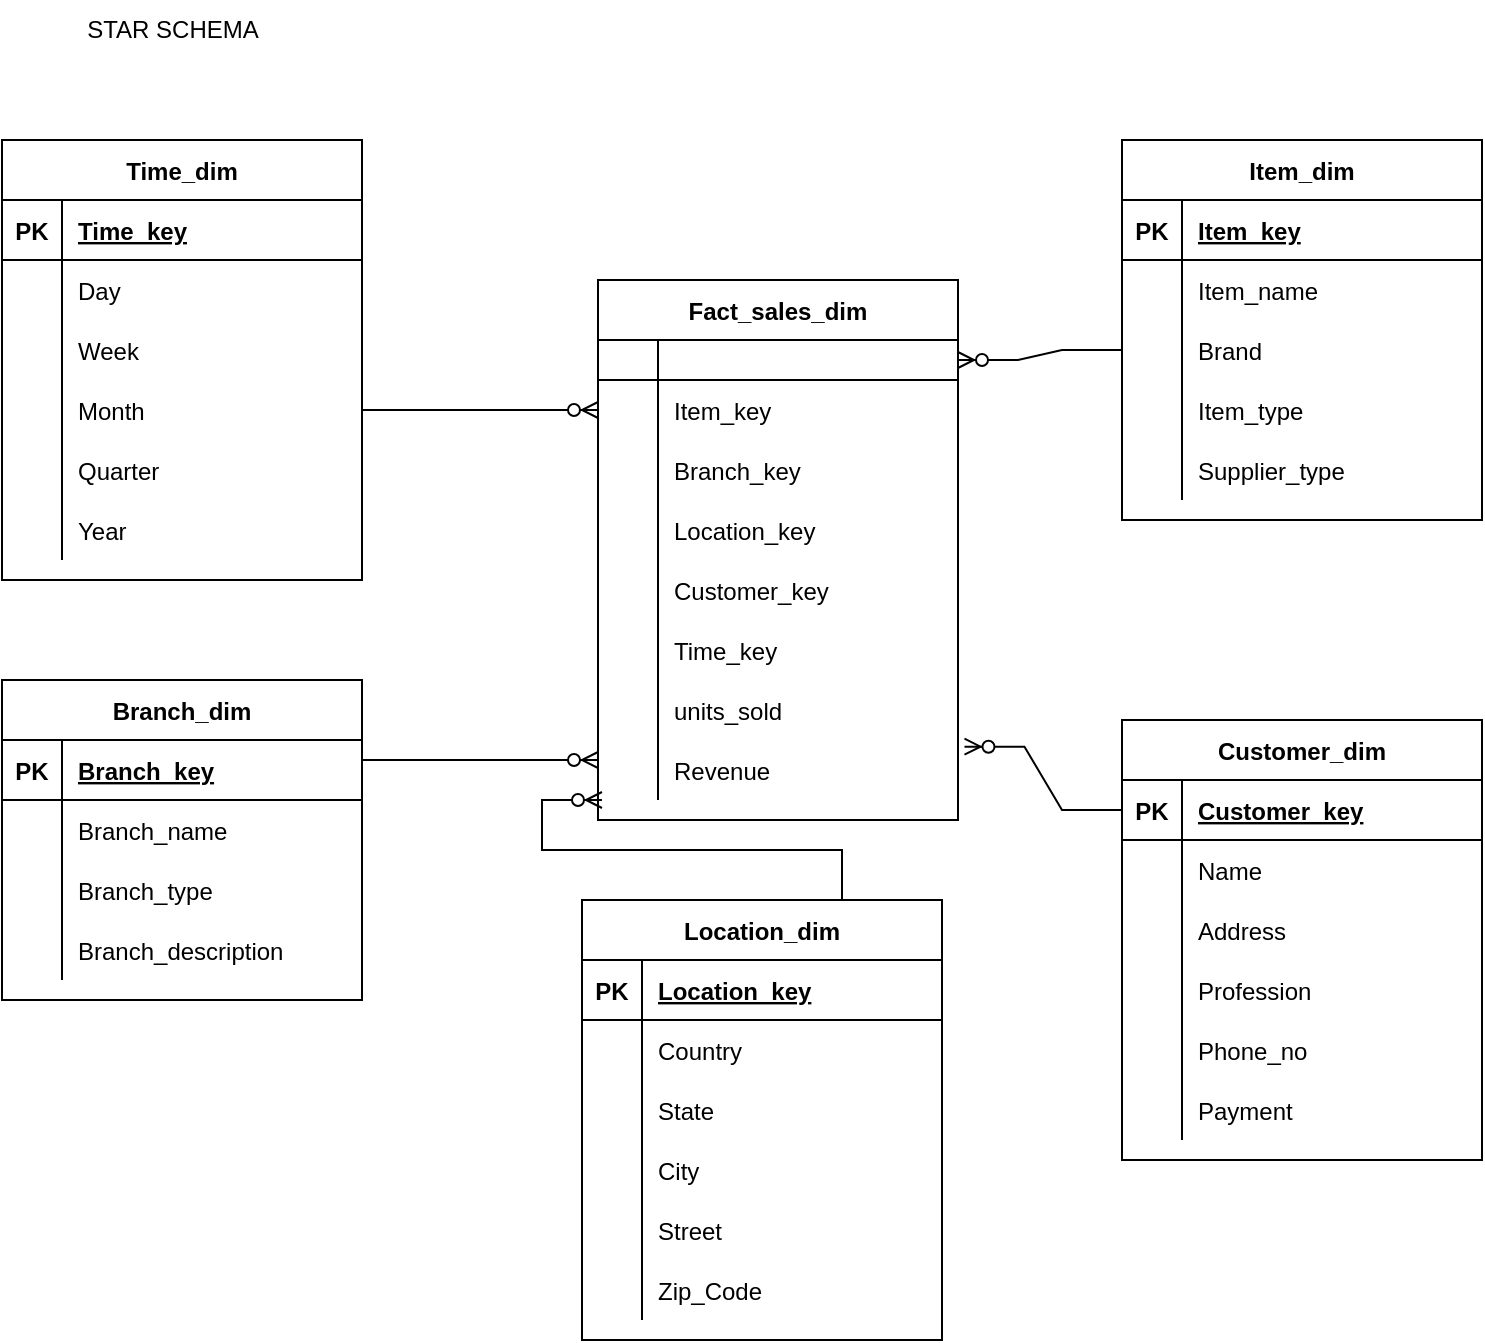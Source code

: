 <mxfile version="20.2.1" type="device"><diagram id="R2lEEEUBdFMjLlhIrx00" name="Page-1"><mxGraphModel dx="1335" dy="692" grid="1" gridSize="10" guides="1" tooltips="1" connect="1" arrows="1" fold="1" page="1" pageScale="1" pageWidth="850" pageHeight="1100" math="0" shadow="0" extFonts="Permanent Marker^https://fonts.googleapis.com/css?family=Permanent+Marker"><root><object label="" id="0"><mxCell/></object><mxCell id="1" parent="0"/><mxCell id="JOgho17qxsmPxoRdmn1X-31" value="Time_dim" style="shape=table;startSize=30;container=1;collapsible=1;childLayout=tableLayout;fixedRows=1;rowLines=0;fontStyle=1;align=center;resizeLast=1;" vertex="1" parent="1"><mxGeometry x="90" y="170" width="180" height="220" as="geometry"/></mxCell><mxCell id="JOgho17qxsmPxoRdmn1X-32" value="" style="shape=tableRow;horizontal=0;startSize=0;swimlaneHead=0;swimlaneBody=0;fillColor=none;collapsible=0;dropTarget=0;points=[[0,0.5],[1,0.5]];portConstraint=eastwest;top=0;left=0;right=0;bottom=1;" vertex="1" parent="JOgho17qxsmPxoRdmn1X-31"><mxGeometry y="30" width="180" height="30" as="geometry"/></mxCell><mxCell id="JOgho17qxsmPxoRdmn1X-33" value="PK" style="shape=partialRectangle;connectable=0;fillColor=none;top=0;left=0;bottom=0;right=0;fontStyle=1;overflow=hidden;" vertex="1" parent="JOgho17qxsmPxoRdmn1X-32"><mxGeometry width="30" height="30" as="geometry"><mxRectangle width="30" height="30" as="alternateBounds"/></mxGeometry></mxCell><mxCell id="JOgho17qxsmPxoRdmn1X-34" value="Time_key" style="shape=partialRectangle;connectable=0;fillColor=none;top=0;left=0;bottom=0;right=0;align=left;spacingLeft=6;fontStyle=5;overflow=hidden;" vertex="1" parent="JOgho17qxsmPxoRdmn1X-32"><mxGeometry x="30" width="150" height="30" as="geometry"><mxRectangle width="150" height="30" as="alternateBounds"/></mxGeometry></mxCell><mxCell id="JOgho17qxsmPxoRdmn1X-35" value="" style="shape=tableRow;horizontal=0;startSize=0;swimlaneHead=0;swimlaneBody=0;fillColor=none;collapsible=0;dropTarget=0;points=[[0,0.5],[1,0.5]];portConstraint=eastwest;top=0;left=0;right=0;bottom=0;" vertex="1" parent="JOgho17qxsmPxoRdmn1X-31"><mxGeometry y="60" width="180" height="30" as="geometry"/></mxCell><mxCell id="JOgho17qxsmPxoRdmn1X-36" value="" style="shape=partialRectangle;connectable=0;fillColor=none;top=0;left=0;bottom=0;right=0;editable=1;overflow=hidden;" vertex="1" parent="JOgho17qxsmPxoRdmn1X-35"><mxGeometry width="30" height="30" as="geometry"><mxRectangle width="30" height="30" as="alternateBounds"/></mxGeometry></mxCell><mxCell id="JOgho17qxsmPxoRdmn1X-37" value="Day" style="shape=partialRectangle;connectable=0;fillColor=none;top=0;left=0;bottom=0;right=0;align=left;spacingLeft=6;overflow=hidden;" vertex="1" parent="JOgho17qxsmPxoRdmn1X-35"><mxGeometry x="30" width="150" height="30" as="geometry"><mxRectangle width="150" height="30" as="alternateBounds"/></mxGeometry></mxCell><mxCell id="JOgho17qxsmPxoRdmn1X-38" value="" style="shape=tableRow;horizontal=0;startSize=0;swimlaneHead=0;swimlaneBody=0;fillColor=none;collapsible=0;dropTarget=0;points=[[0,0.5],[1,0.5]];portConstraint=eastwest;top=0;left=0;right=0;bottom=0;" vertex="1" parent="JOgho17qxsmPxoRdmn1X-31"><mxGeometry y="90" width="180" height="30" as="geometry"/></mxCell><mxCell id="JOgho17qxsmPxoRdmn1X-39" value="" style="shape=partialRectangle;connectable=0;fillColor=none;top=0;left=0;bottom=0;right=0;editable=1;overflow=hidden;" vertex="1" parent="JOgho17qxsmPxoRdmn1X-38"><mxGeometry width="30" height="30" as="geometry"><mxRectangle width="30" height="30" as="alternateBounds"/></mxGeometry></mxCell><mxCell id="JOgho17qxsmPxoRdmn1X-40" value="Week" style="shape=partialRectangle;connectable=0;fillColor=none;top=0;left=0;bottom=0;right=0;align=left;spacingLeft=6;overflow=hidden;" vertex="1" parent="JOgho17qxsmPxoRdmn1X-38"><mxGeometry x="30" width="150" height="30" as="geometry"><mxRectangle width="150" height="30" as="alternateBounds"/></mxGeometry></mxCell><mxCell id="JOgho17qxsmPxoRdmn1X-41" value="" style="shape=tableRow;horizontal=0;startSize=0;swimlaneHead=0;swimlaneBody=0;fillColor=none;collapsible=0;dropTarget=0;points=[[0,0.5],[1,0.5]];portConstraint=eastwest;top=0;left=0;right=0;bottom=0;" vertex="1" parent="JOgho17qxsmPxoRdmn1X-31"><mxGeometry y="120" width="180" height="30" as="geometry"/></mxCell><mxCell id="JOgho17qxsmPxoRdmn1X-42" value="" style="shape=partialRectangle;connectable=0;fillColor=none;top=0;left=0;bottom=0;right=0;editable=1;overflow=hidden;" vertex="1" parent="JOgho17qxsmPxoRdmn1X-41"><mxGeometry width="30" height="30" as="geometry"><mxRectangle width="30" height="30" as="alternateBounds"/></mxGeometry></mxCell><mxCell id="JOgho17qxsmPxoRdmn1X-43" value="Month" style="shape=partialRectangle;connectable=0;fillColor=none;top=0;left=0;bottom=0;right=0;align=left;spacingLeft=6;overflow=hidden;" vertex="1" parent="JOgho17qxsmPxoRdmn1X-41"><mxGeometry x="30" width="150" height="30" as="geometry"><mxRectangle width="150" height="30" as="alternateBounds"/></mxGeometry></mxCell><mxCell id="JOgho17qxsmPxoRdmn1X-109" value="" style="shape=tableRow;horizontal=0;startSize=0;swimlaneHead=0;swimlaneBody=0;fillColor=none;collapsible=0;dropTarget=0;points=[[0,0.5],[1,0.5]];portConstraint=eastwest;top=0;left=0;right=0;bottom=0;" vertex="1" parent="JOgho17qxsmPxoRdmn1X-31"><mxGeometry y="150" width="180" height="30" as="geometry"/></mxCell><mxCell id="JOgho17qxsmPxoRdmn1X-110" value="" style="shape=partialRectangle;connectable=0;fillColor=none;top=0;left=0;bottom=0;right=0;editable=1;overflow=hidden;" vertex="1" parent="JOgho17qxsmPxoRdmn1X-109"><mxGeometry width="30" height="30" as="geometry"><mxRectangle width="30" height="30" as="alternateBounds"/></mxGeometry></mxCell><mxCell id="JOgho17qxsmPxoRdmn1X-111" value="Quarter" style="shape=partialRectangle;connectable=0;fillColor=none;top=0;left=0;bottom=0;right=0;align=left;spacingLeft=6;overflow=hidden;" vertex="1" parent="JOgho17qxsmPxoRdmn1X-109"><mxGeometry x="30" width="150" height="30" as="geometry"><mxRectangle width="150" height="30" as="alternateBounds"/></mxGeometry></mxCell><mxCell id="JOgho17qxsmPxoRdmn1X-128" value="" style="shape=tableRow;horizontal=0;startSize=0;swimlaneHead=0;swimlaneBody=0;fillColor=none;collapsible=0;dropTarget=0;points=[[0,0.5],[1,0.5]];portConstraint=eastwest;top=0;left=0;right=0;bottom=0;" vertex="1" parent="JOgho17qxsmPxoRdmn1X-31"><mxGeometry y="180" width="180" height="30" as="geometry"/></mxCell><mxCell id="JOgho17qxsmPxoRdmn1X-129" value="" style="shape=partialRectangle;connectable=0;fillColor=none;top=0;left=0;bottom=0;right=0;editable=1;overflow=hidden;" vertex="1" parent="JOgho17qxsmPxoRdmn1X-128"><mxGeometry width="30" height="30" as="geometry"><mxRectangle width="30" height="30" as="alternateBounds"/></mxGeometry></mxCell><mxCell id="JOgho17qxsmPxoRdmn1X-130" value="Year" style="shape=partialRectangle;connectable=0;fillColor=none;top=0;left=0;bottom=0;right=0;align=left;spacingLeft=6;overflow=hidden;" vertex="1" parent="JOgho17qxsmPxoRdmn1X-128"><mxGeometry x="30" width="150" height="30" as="geometry"><mxRectangle width="150" height="30" as="alternateBounds"/></mxGeometry></mxCell><mxCell id="JOgho17qxsmPxoRdmn1X-44" value="Branch_dim" style="shape=table;startSize=30;container=1;collapsible=1;childLayout=tableLayout;fixedRows=1;rowLines=0;fontStyle=1;align=center;resizeLast=1;" vertex="1" parent="1"><mxGeometry x="90" y="440" width="180" height="160" as="geometry"/></mxCell><mxCell id="JOgho17qxsmPxoRdmn1X-45" value="" style="shape=tableRow;horizontal=0;startSize=0;swimlaneHead=0;swimlaneBody=0;fillColor=none;collapsible=0;dropTarget=0;points=[[0,0.5],[1,0.5]];portConstraint=eastwest;top=0;left=0;right=0;bottom=1;" vertex="1" parent="JOgho17qxsmPxoRdmn1X-44"><mxGeometry y="30" width="180" height="30" as="geometry"/></mxCell><mxCell id="JOgho17qxsmPxoRdmn1X-46" value="PK" style="shape=partialRectangle;connectable=0;fillColor=none;top=0;left=0;bottom=0;right=0;fontStyle=1;overflow=hidden;" vertex="1" parent="JOgho17qxsmPxoRdmn1X-45"><mxGeometry width="30" height="30" as="geometry"><mxRectangle width="30" height="30" as="alternateBounds"/></mxGeometry></mxCell><mxCell id="JOgho17qxsmPxoRdmn1X-47" value="Branch_key" style="shape=partialRectangle;connectable=0;fillColor=none;top=0;left=0;bottom=0;right=0;align=left;spacingLeft=6;fontStyle=5;overflow=hidden;" vertex="1" parent="JOgho17qxsmPxoRdmn1X-45"><mxGeometry x="30" width="150" height="30" as="geometry"><mxRectangle width="150" height="30" as="alternateBounds"/></mxGeometry></mxCell><mxCell id="JOgho17qxsmPxoRdmn1X-48" value="" style="shape=tableRow;horizontal=0;startSize=0;swimlaneHead=0;swimlaneBody=0;fillColor=none;collapsible=0;dropTarget=0;points=[[0,0.5],[1,0.5]];portConstraint=eastwest;top=0;left=0;right=0;bottom=0;" vertex="1" parent="JOgho17qxsmPxoRdmn1X-44"><mxGeometry y="60" width="180" height="30" as="geometry"/></mxCell><mxCell id="JOgho17qxsmPxoRdmn1X-49" value="" style="shape=partialRectangle;connectable=0;fillColor=none;top=0;left=0;bottom=0;right=0;editable=1;overflow=hidden;" vertex="1" parent="JOgho17qxsmPxoRdmn1X-48"><mxGeometry width="30" height="30" as="geometry"><mxRectangle width="30" height="30" as="alternateBounds"/></mxGeometry></mxCell><mxCell id="JOgho17qxsmPxoRdmn1X-50" value="Branch_name" style="shape=partialRectangle;connectable=0;fillColor=none;top=0;left=0;bottom=0;right=0;align=left;spacingLeft=6;overflow=hidden;" vertex="1" parent="JOgho17qxsmPxoRdmn1X-48"><mxGeometry x="30" width="150" height="30" as="geometry"><mxRectangle width="150" height="30" as="alternateBounds"/></mxGeometry></mxCell><mxCell id="JOgho17qxsmPxoRdmn1X-51" value="" style="shape=tableRow;horizontal=0;startSize=0;swimlaneHead=0;swimlaneBody=0;fillColor=none;collapsible=0;dropTarget=0;points=[[0,0.5],[1,0.5]];portConstraint=eastwest;top=0;left=0;right=0;bottom=0;" vertex="1" parent="JOgho17qxsmPxoRdmn1X-44"><mxGeometry y="90" width="180" height="30" as="geometry"/></mxCell><mxCell id="JOgho17qxsmPxoRdmn1X-52" value="" style="shape=partialRectangle;connectable=0;fillColor=none;top=0;left=0;bottom=0;right=0;editable=1;overflow=hidden;" vertex="1" parent="JOgho17qxsmPxoRdmn1X-51"><mxGeometry width="30" height="30" as="geometry"><mxRectangle width="30" height="30" as="alternateBounds"/></mxGeometry></mxCell><mxCell id="JOgho17qxsmPxoRdmn1X-53" value="Branch_type" style="shape=partialRectangle;connectable=0;fillColor=none;top=0;left=0;bottom=0;right=0;align=left;spacingLeft=6;overflow=hidden;" vertex="1" parent="JOgho17qxsmPxoRdmn1X-51"><mxGeometry x="30" width="150" height="30" as="geometry"><mxRectangle width="150" height="30" as="alternateBounds"/></mxGeometry></mxCell><mxCell id="JOgho17qxsmPxoRdmn1X-54" value="" style="shape=tableRow;horizontal=0;startSize=0;swimlaneHead=0;swimlaneBody=0;fillColor=none;collapsible=0;dropTarget=0;points=[[0,0.5],[1,0.5]];portConstraint=eastwest;top=0;left=0;right=0;bottom=0;" vertex="1" parent="JOgho17qxsmPxoRdmn1X-44"><mxGeometry y="120" width="180" height="30" as="geometry"/></mxCell><mxCell id="JOgho17qxsmPxoRdmn1X-55" value="" style="shape=partialRectangle;connectable=0;fillColor=none;top=0;left=0;bottom=0;right=0;editable=1;overflow=hidden;" vertex="1" parent="JOgho17qxsmPxoRdmn1X-54"><mxGeometry width="30" height="30" as="geometry"><mxRectangle width="30" height="30" as="alternateBounds"/></mxGeometry></mxCell><mxCell id="JOgho17qxsmPxoRdmn1X-56" value="Branch_description" style="shape=partialRectangle;connectable=0;fillColor=none;top=0;left=0;bottom=0;right=0;align=left;spacingLeft=6;overflow=hidden;" vertex="1" parent="JOgho17qxsmPxoRdmn1X-54"><mxGeometry x="30" width="150" height="30" as="geometry"><mxRectangle width="150" height="30" as="alternateBounds"/></mxGeometry></mxCell><mxCell id="JOgho17qxsmPxoRdmn1X-57" value="Fact_sales_dim" style="shape=table;startSize=30;container=1;collapsible=1;childLayout=tableLayout;fixedRows=1;rowLines=0;fontStyle=1;align=center;resizeLast=1;" vertex="1" parent="1"><mxGeometry x="388" y="240" width="180" height="270" as="geometry"/></mxCell><mxCell id="JOgho17qxsmPxoRdmn1X-58" value="" style="shape=tableRow;horizontal=0;startSize=0;swimlaneHead=0;swimlaneBody=0;fillColor=none;collapsible=0;dropTarget=0;points=[[0,0.5],[1,0.5]];portConstraint=eastwest;top=0;left=0;right=0;bottom=1;" vertex="1" parent="JOgho17qxsmPxoRdmn1X-57"><mxGeometry y="30" width="180" height="20" as="geometry"/></mxCell><mxCell id="JOgho17qxsmPxoRdmn1X-59" value="" style="shape=partialRectangle;connectable=0;fillColor=none;top=0;left=0;bottom=0;right=0;fontStyle=1;overflow=hidden;" vertex="1" parent="JOgho17qxsmPxoRdmn1X-58"><mxGeometry width="30" height="20" as="geometry"><mxRectangle width="30" height="20" as="alternateBounds"/></mxGeometry></mxCell><mxCell id="JOgho17qxsmPxoRdmn1X-60" value="" style="shape=partialRectangle;connectable=0;fillColor=none;top=0;left=0;bottom=0;right=0;align=left;spacingLeft=6;fontStyle=5;overflow=hidden;" vertex="1" parent="JOgho17qxsmPxoRdmn1X-58"><mxGeometry x="30" width="150" height="20" as="geometry"><mxRectangle width="150" height="20" as="alternateBounds"/></mxGeometry></mxCell><mxCell id="JOgho17qxsmPxoRdmn1X-61" value="" style="shape=tableRow;horizontal=0;startSize=0;swimlaneHead=0;swimlaneBody=0;fillColor=none;collapsible=0;dropTarget=0;points=[[0,0.5],[1,0.5]];portConstraint=eastwest;top=0;left=0;right=0;bottom=0;" vertex="1" parent="JOgho17qxsmPxoRdmn1X-57"><mxGeometry y="50" width="180" height="30" as="geometry"/></mxCell><mxCell id="JOgho17qxsmPxoRdmn1X-62" value="" style="shape=partialRectangle;connectable=0;fillColor=none;top=0;left=0;bottom=0;right=0;editable=1;overflow=hidden;" vertex="1" parent="JOgho17qxsmPxoRdmn1X-61"><mxGeometry width="30" height="30" as="geometry"><mxRectangle width="30" height="30" as="alternateBounds"/></mxGeometry></mxCell><mxCell id="JOgho17qxsmPxoRdmn1X-63" value="Item_key" style="shape=partialRectangle;connectable=0;fillColor=none;top=0;left=0;bottom=0;right=0;align=left;spacingLeft=6;overflow=hidden;" vertex="1" parent="JOgho17qxsmPxoRdmn1X-61"><mxGeometry x="30" width="150" height="30" as="geometry"><mxRectangle width="150" height="30" as="alternateBounds"/></mxGeometry></mxCell><mxCell id="JOgho17qxsmPxoRdmn1X-64" value="" style="shape=tableRow;horizontal=0;startSize=0;swimlaneHead=0;swimlaneBody=0;fillColor=none;collapsible=0;dropTarget=0;points=[[0,0.5],[1,0.5]];portConstraint=eastwest;top=0;left=0;right=0;bottom=0;" vertex="1" parent="JOgho17qxsmPxoRdmn1X-57"><mxGeometry y="80" width="180" height="30" as="geometry"/></mxCell><mxCell id="JOgho17qxsmPxoRdmn1X-65" value="" style="shape=partialRectangle;connectable=0;fillColor=none;top=0;left=0;bottom=0;right=0;editable=1;overflow=hidden;" vertex="1" parent="JOgho17qxsmPxoRdmn1X-64"><mxGeometry width="30" height="30" as="geometry"><mxRectangle width="30" height="30" as="alternateBounds"/></mxGeometry></mxCell><mxCell id="JOgho17qxsmPxoRdmn1X-66" value="Branch_key" style="shape=partialRectangle;connectable=0;fillColor=none;top=0;left=0;bottom=0;right=0;align=left;spacingLeft=6;overflow=hidden;" vertex="1" parent="JOgho17qxsmPxoRdmn1X-64"><mxGeometry x="30" width="150" height="30" as="geometry"><mxRectangle width="150" height="30" as="alternateBounds"/></mxGeometry></mxCell><mxCell id="JOgho17qxsmPxoRdmn1X-67" value="" style="shape=tableRow;horizontal=0;startSize=0;swimlaneHead=0;swimlaneBody=0;fillColor=none;collapsible=0;dropTarget=0;points=[[0,0.5],[1,0.5]];portConstraint=eastwest;top=0;left=0;right=0;bottom=0;" vertex="1" parent="JOgho17qxsmPxoRdmn1X-57"><mxGeometry y="110" width="180" height="30" as="geometry"/></mxCell><mxCell id="JOgho17qxsmPxoRdmn1X-68" value="" style="shape=partialRectangle;connectable=0;fillColor=none;top=0;left=0;bottom=0;right=0;editable=1;overflow=hidden;" vertex="1" parent="JOgho17qxsmPxoRdmn1X-67"><mxGeometry width="30" height="30" as="geometry"><mxRectangle width="30" height="30" as="alternateBounds"/></mxGeometry></mxCell><mxCell id="JOgho17qxsmPxoRdmn1X-69" value="Location_key" style="shape=partialRectangle;connectable=0;fillColor=none;top=0;left=0;bottom=0;right=0;align=left;spacingLeft=6;overflow=hidden;" vertex="1" parent="JOgho17qxsmPxoRdmn1X-67"><mxGeometry x="30" width="150" height="30" as="geometry"><mxRectangle width="150" height="30" as="alternateBounds"/></mxGeometry></mxCell><mxCell id="JOgho17qxsmPxoRdmn1X-131" value="" style="shape=tableRow;horizontal=0;startSize=0;swimlaneHead=0;swimlaneBody=0;fillColor=none;collapsible=0;dropTarget=0;points=[[0,0.5],[1,0.5]];portConstraint=eastwest;top=0;left=0;right=0;bottom=0;" vertex="1" parent="JOgho17qxsmPxoRdmn1X-57"><mxGeometry y="140" width="180" height="30" as="geometry"/></mxCell><mxCell id="JOgho17qxsmPxoRdmn1X-132" value="" style="shape=partialRectangle;connectable=0;fillColor=none;top=0;left=0;bottom=0;right=0;editable=1;overflow=hidden;" vertex="1" parent="JOgho17qxsmPxoRdmn1X-131"><mxGeometry width="30" height="30" as="geometry"><mxRectangle width="30" height="30" as="alternateBounds"/></mxGeometry></mxCell><mxCell id="JOgho17qxsmPxoRdmn1X-133" value="Customer_key" style="shape=partialRectangle;connectable=0;fillColor=none;top=0;left=0;bottom=0;right=0;align=left;spacingLeft=6;overflow=hidden;" vertex="1" parent="JOgho17qxsmPxoRdmn1X-131"><mxGeometry x="30" width="150" height="30" as="geometry"><mxRectangle width="150" height="30" as="alternateBounds"/></mxGeometry></mxCell><mxCell id="JOgho17qxsmPxoRdmn1X-140" value="" style="shape=tableRow;horizontal=0;startSize=0;swimlaneHead=0;swimlaneBody=0;fillColor=none;collapsible=0;dropTarget=0;points=[[0,0.5],[1,0.5]];portConstraint=eastwest;top=0;left=0;right=0;bottom=0;" vertex="1" parent="JOgho17qxsmPxoRdmn1X-57"><mxGeometry y="170" width="180" height="30" as="geometry"/></mxCell><mxCell id="JOgho17qxsmPxoRdmn1X-141" value="" style="shape=partialRectangle;connectable=0;fillColor=none;top=0;left=0;bottom=0;right=0;editable=1;overflow=hidden;" vertex="1" parent="JOgho17qxsmPxoRdmn1X-140"><mxGeometry width="30" height="30" as="geometry"><mxRectangle width="30" height="30" as="alternateBounds"/></mxGeometry></mxCell><mxCell id="JOgho17qxsmPxoRdmn1X-142" value="Time_key" style="shape=partialRectangle;connectable=0;fillColor=none;top=0;left=0;bottom=0;right=0;align=left;spacingLeft=6;overflow=hidden;" vertex="1" parent="JOgho17qxsmPxoRdmn1X-140"><mxGeometry x="30" width="150" height="30" as="geometry"><mxRectangle width="150" height="30" as="alternateBounds"/></mxGeometry></mxCell><mxCell id="JOgho17qxsmPxoRdmn1X-134" value="" style="shape=tableRow;horizontal=0;startSize=0;swimlaneHead=0;swimlaneBody=0;fillColor=none;collapsible=0;dropTarget=0;points=[[0,0.5],[1,0.5]];portConstraint=eastwest;top=0;left=0;right=0;bottom=0;" vertex="1" parent="JOgho17qxsmPxoRdmn1X-57"><mxGeometry y="200" width="180" height="30" as="geometry"/></mxCell><mxCell id="JOgho17qxsmPxoRdmn1X-135" value="" style="shape=partialRectangle;connectable=0;fillColor=none;top=0;left=0;bottom=0;right=0;editable=1;overflow=hidden;" vertex="1" parent="JOgho17qxsmPxoRdmn1X-134"><mxGeometry width="30" height="30" as="geometry"><mxRectangle width="30" height="30" as="alternateBounds"/></mxGeometry></mxCell><mxCell id="JOgho17qxsmPxoRdmn1X-136" value="units_sold" style="shape=partialRectangle;connectable=0;fillColor=none;top=0;left=0;bottom=0;right=0;align=left;spacingLeft=6;overflow=hidden;" vertex="1" parent="JOgho17qxsmPxoRdmn1X-134"><mxGeometry x="30" width="150" height="30" as="geometry"><mxRectangle width="150" height="30" as="alternateBounds"/></mxGeometry></mxCell><mxCell id="JOgho17qxsmPxoRdmn1X-137" value="" style="shape=tableRow;horizontal=0;startSize=0;swimlaneHead=0;swimlaneBody=0;fillColor=none;collapsible=0;dropTarget=0;points=[[0,0.5],[1,0.5]];portConstraint=eastwest;top=0;left=0;right=0;bottom=0;" vertex="1" parent="JOgho17qxsmPxoRdmn1X-57"><mxGeometry y="230" width="180" height="30" as="geometry"/></mxCell><mxCell id="JOgho17qxsmPxoRdmn1X-138" value="" style="shape=partialRectangle;connectable=0;fillColor=none;top=0;left=0;bottom=0;right=0;editable=1;overflow=hidden;" vertex="1" parent="JOgho17qxsmPxoRdmn1X-137"><mxGeometry width="30" height="30" as="geometry"><mxRectangle width="30" height="30" as="alternateBounds"/></mxGeometry></mxCell><mxCell id="JOgho17qxsmPxoRdmn1X-139" value="Revenue" style="shape=partialRectangle;connectable=0;fillColor=none;top=0;left=0;bottom=0;right=0;align=left;spacingLeft=6;overflow=hidden;" vertex="1" parent="JOgho17qxsmPxoRdmn1X-137"><mxGeometry x="30" width="150" height="30" as="geometry"><mxRectangle width="150" height="30" as="alternateBounds"/></mxGeometry></mxCell><mxCell id="JOgho17qxsmPxoRdmn1X-70" value="Item_dim" style="shape=table;startSize=30;container=1;collapsible=1;childLayout=tableLayout;fixedRows=1;rowLines=0;fontStyle=1;align=center;resizeLast=1;" vertex="1" parent="1"><mxGeometry x="650" y="170" width="180" height="190" as="geometry"/></mxCell><mxCell id="JOgho17qxsmPxoRdmn1X-71" value="" style="shape=tableRow;horizontal=0;startSize=0;swimlaneHead=0;swimlaneBody=0;fillColor=none;collapsible=0;dropTarget=0;points=[[0,0.5],[1,0.5]];portConstraint=eastwest;top=0;left=0;right=0;bottom=1;" vertex="1" parent="JOgho17qxsmPxoRdmn1X-70"><mxGeometry y="30" width="180" height="30" as="geometry"/></mxCell><mxCell id="JOgho17qxsmPxoRdmn1X-72" value="PK" style="shape=partialRectangle;connectable=0;fillColor=none;top=0;left=0;bottom=0;right=0;fontStyle=1;overflow=hidden;" vertex="1" parent="JOgho17qxsmPxoRdmn1X-71"><mxGeometry width="30" height="30" as="geometry"><mxRectangle width="30" height="30" as="alternateBounds"/></mxGeometry></mxCell><mxCell id="JOgho17qxsmPxoRdmn1X-73" value="Item_key" style="shape=partialRectangle;connectable=0;fillColor=none;top=0;left=0;bottom=0;right=0;align=left;spacingLeft=6;fontStyle=5;overflow=hidden;" vertex="1" parent="JOgho17qxsmPxoRdmn1X-71"><mxGeometry x="30" width="150" height="30" as="geometry"><mxRectangle width="150" height="30" as="alternateBounds"/></mxGeometry></mxCell><mxCell id="JOgho17qxsmPxoRdmn1X-74" value="" style="shape=tableRow;horizontal=0;startSize=0;swimlaneHead=0;swimlaneBody=0;fillColor=none;collapsible=0;dropTarget=0;points=[[0,0.5],[1,0.5]];portConstraint=eastwest;top=0;left=0;right=0;bottom=0;" vertex="1" parent="JOgho17qxsmPxoRdmn1X-70"><mxGeometry y="60" width="180" height="30" as="geometry"/></mxCell><mxCell id="JOgho17qxsmPxoRdmn1X-75" value="" style="shape=partialRectangle;connectable=0;fillColor=none;top=0;left=0;bottom=0;right=0;editable=1;overflow=hidden;" vertex="1" parent="JOgho17qxsmPxoRdmn1X-74"><mxGeometry width="30" height="30" as="geometry"><mxRectangle width="30" height="30" as="alternateBounds"/></mxGeometry></mxCell><mxCell id="JOgho17qxsmPxoRdmn1X-76" value="Item_name" style="shape=partialRectangle;connectable=0;fillColor=none;top=0;left=0;bottom=0;right=0;align=left;spacingLeft=6;overflow=hidden;" vertex="1" parent="JOgho17qxsmPxoRdmn1X-74"><mxGeometry x="30" width="150" height="30" as="geometry"><mxRectangle width="150" height="30" as="alternateBounds"/></mxGeometry></mxCell><mxCell id="JOgho17qxsmPxoRdmn1X-77" value="" style="shape=tableRow;horizontal=0;startSize=0;swimlaneHead=0;swimlaneBody=0;fillColor=none;collapsible=0;dropTarget=0;points=[[0,0.5],[1,0.5]];portConstraint=eastwest;top=0;left=0;right=0;bottom=0;" vertex="1" parent="JOgho17qxsmPxoRdmn1X-70"><mxGeometry y="90" width="180" height="30" as="geometry"/></mxCell><mxCell id="JOgho17qxsmPxoRdmn1X-78" value="" style="shape=partialRectangle;connectable=0;fillColor=none;top=0;left=0;bottom=0;right=0;editable=1;overflow=hidden;" vertex="1" parent="JOgho17qxsmPxoRdmn1X-77"><mxGeometry width="30" height="30" as="geometry"><mxRectangle width="30" height="30" as="alternateBounds"/></mxGeometry></mxCell><mxCell id="JOgho17qxsmPxoRdmn1X-79" value="Brand" style="shape=partialRectangle;connectable=0;fillColor=none;top=0;left=0;bottom=0;right=0;align=left;spacingLeft=6;overflow=hidden;" vertex="1" parent="JOgho17qxsmPxoRdmn1X-77"><mxGeometry x="30" width="150" height="30" as="geometry"><mxRectangle width="150" height="30" as="alternateBounds"/></mxGeometry></mxCell><mxCell id="JOgho17qxsmPxoRdmn1X-80" value="" style="shape=tableRow;horizontal=0;startSize=0;swimlaneHead=0;swimlaneBody=0;fillColor=none;collapsible=0;dropTarget=0;points=[[0,0.5],[1,0.5]];portConstraint=eastwest;top=0;left=0;right=0;bottom=0;" vertex="1" parent="JOgho17qxsmPxoRdmn1X-70"><mxGeometry y="120" width="180" height="30" as="geometry"/></mxCell><mxCell id="JOgho17qxsmPxoRdmn1X-81" value="" style="shape=partialRectangle;connectable=0;fillColor=none;top=0;left=0;bottom=0;right=0;editable=1;overflow=hidden;" vertex="1" parent="JOgho17qxsmPxoRdmn1X-80"><mxGeometry width="30" height="30" as="geometry"><mxRectangle width="30" height="30" as="alternateBounds"/></mxGeometry></mxCell><mxCell id="JOgho17qxsmPxoRdmn1X-82" value="Item_type" style="shape=partialRectangle;connectable=0;fillColor=none;top=0;left=0;bottom=0;right=0;align=left;spacingLeft=6;overflow=hidden;" vertex="1" parent="JOgho17qxsmPxoRdmn1X-80"><mxGeometry x="30" width="150" height="30" as="geometry"><mxRectangle width="150" height="30" as="alternateBounds"/></mxGeometry></mxCell><mxCell id="JOgho17qxsmPxoRdmn1X-149" value="" style="shape=tableRow;horizontal=0;startSize=0;swimlaneHead=0;swimlaneBody=0;fillColor=none;collapsible=0;dropTarget=0;points=[[0,0.5],[1,0.5]];portConstraint=eastwest;top=0;left=0;right=0;bottom=0;" vertex="1" parent="JOgho17qxsmPxoRdmn1X-70"><mxGeometry y="150" width="180" height="30" as="geometry"/></mxCell><mxCell id="JOgho17qxsmPxoRdmn1X-150" value="" style="shape=partialRectangle;connectable=0;fillColor=none;top=0;left=0;bottom=0;right=0;editable=1;overflow=hidden;" vertex="1" parent="JOgho17qxsmPxoRdmn1X-149"><mxGeometry width="30" height="30" as="geometry"><mxRectangle width="30" height="30" as="alternateBounds"/></mxGeometry></mxCell><mxCell id="JOgho17qxsmPxoRdmn1X-151" value="Supplier_type" style="shape=partialRectangle;connectable=0;fillColor=none;top=0;left=0;bottom=0;right=0;align=left;spacingLeft=6;overflow=hidden;" vertex="1" parent="JOgho17qxsmPxoRdmn1X-149"><mxGeometry x="30" width="150" height="30" as="geometry"><mxRectangle width="150" height="30" as="alternateBounds"/></mxGeometry></mxCell><mxCell id="JOgho17qxsmPxoRdmn1X-83" value="Customer_dim" style="shape=table;startSize=30;container=1;collapsible=1;childLayout=tableLayout;fixedRows=1;rowLines=0;fontStyle=1;align=center;resizeLast=1;" vertex="1" parent="1"><mxGeometry x="650" y="460" width="180" height="220" as="geometry"/></mxCell><mxCell id="JOgho17qxsmPxoRdmn1X-84" value="" style="shape=tableRow;horizontal=0;startSize=0;swimlaneHead=0;swimlaneBody=0;fillColor=none;collapsible=0;dropTarget=0;points=[[0,0.5],[1,0.5]];portConstraint=eastwest;top=0;left=0;right=0;bottom=1;" vertex="1" parent="JOgho17qxsmPxoRdmn1X-83"><mxGeometry y="30" width="180" height="30" as="geometry"/></mxCell><mxCell id="JOgho17qxsmPxoRdmn1X-85" value="PK" style="shape=partialRectangle;connectable=0;fillColor=none;top=0;left=0;bottom=0;right=0;fontStyle=1;overflow=hidden;" vertex="1" parent="JOgho17qxsmPxoRdmn1X-84"><mxGeometry width="30" height="30" as="geometry"><mxRectangle width="30" height="30" as="alternateBounds"/></mxGeometry></mxCell><mxCell id="JOgho17qxsmPxoRdmn1X-86" value="Customer_key" style="shape=partialRectangle;connectable=0;fillColor=none;top=0;left=0;bottom=0;right=0;align=left;spacingLeft=6;fontStyle=5;overflow=hidden;" vertex="1" parent="JOgho17qxsmPxoRdmn1X-84"><mxGeometry x="30" width="150" height="30" as="geometry"><mxRectangle width="150" height="30" as="alternateBounds"/></mxGeometry></mxCell><mxCell id="JOgho17qxsmPxoRdmn1X-87" value="" style="shape=tableRow;horizontal=0;startSize=0;swimlaneHead=0;swimlaneBody=0;fillColor=none;collapsible=0;dropTarget=0;points=[[0,0.5],[1,0.5]];portConstraint=eastwest;top=0;left=0;right=0;bottom=0;" vertex="1" parent="JOgho17qxsmPxoRdmn1X-83"><mxGeometry y="60" width="180" height="30" as="geometry"/></mxCell><mxCell id="JOgho17qxsmPxoRdmn1X-88" value="" style="shape=partialRectangle;connectable=0;fillColor=none;top=0;left=0;bottom=0;right=0;editable=1;overflow=hidden;" vertex="1" parent="JOgho17qxsmPxoRdmn1X-87"><mxGeometry width="30" height="30" as="geometry"><mxRectangle width="30" height="30" as="alternateBounds"/></mxGeometry></mxCell><mxCell id="JOgho17qxsmPxoRdmn1X-89" value="Name" style="shape=partialRectangle;connectable=0;fillColor=none;top=0;left=0;bottom=0;right=0;align=left;spacingLeft=6;overflow=hidden;" vertex="1" parent="JOgho17qxsmPxoRdmn1X-87"><mxGeometry x="30" width="150" height="30" as="geometry"><mxRectangle width="150" height="30" as="alternateBounds"/></mxGeometry></mxCell><mxCell id="JOgho17qxsmPxoRdmn1X-90" value="" style="shape=tableRow;horizontal=0;startSize=0;swimlaneHead=0;swimlaneBody=0;fillColor=none;collapsible=0;dropTarget=0;points=[[0,0.5],[1,0.5]];portConstraint=eastwest;top=0;left=0;right=0;bottom=0;" vertex="1" parent="JOgho17qxsmPxoRdmn1X-83"><mxGeometry y="90" width="180" height="30" as="geometry"/></mxCell><mxCell id="JOgho17qxsmPxoRdmn1X-91" value="" style="shape=partialRectangle;connectable=0;fillColor=none;top=0;left=0;bottom=0;right=0;editable=1;overflow=hidden;" vertex="1" parent="JOgho17qxsmPxoRdmn1X-90"><mxGeometry width="30" height="30" as="geometry"><mxRectangle width="30" height="30" as="alternateBounds"/></mxGeometry></mxCell><mxCell id="JOgho17qxsmPxoRdmn1X-92" value="Address" style="shape=partialRectangle;connectable=0;fillColor=none;top=0;left=0;bottom=0;right=0;align=left;spacingLeft=6;overflow=hidden;" vertex="1" parent="JOgho17qxsmPxoRdmn1X-90"><mxGeometry x="30" width="150" height="30" as="geometry"><mxRectangle width="150" height="30" as="alternateBounds"/></mxGeometry></mxCell><mxCell id="JOgho17qxsmPxoRdmn1X-93" value="" style="shape=tableRow;horizontal=0;startSize=0;swimlaneHead=0;swimlaneBody=0;fillColor=none;collapsible=0;dropTarget=0;points=[[0,0.5],[1,0.5]];portConstraint=eastwest;top=0;left=0;right=0;bottom=0;" vertex="1" parent="JOgho17qxsmPxoRdmn1X-83"><mxGeometry y="120" width="180" height="30" as="geometry"/></mxCell><mxCell id="JOgho17qxsmPxoRdmn1X-94" value="" style="shape=partialRectangle;connectable=0;fillColor=none;top=0;left=0;bottom=0;right=0;editable=1;overflow=hidden;" vertex="1" parent="JOgho17qxsmPxoRdmn1X-93"><mxGeometry width="30" height="30" as="geometry"><mxRectangle width="30" height="30" as="alternateBounds"/></mxGeometry></mxCell><mxCell id="JOgho17qxsmPxoRdmn1X-95" value="Profession" style="shape=partialRectangle;connectable=0;fillColor=none;top=0;left=0;bottom=0;right=0;align=left;spacingLeft=6;overflow=hidden;" vertex="1" parent="JOgho17qxsmPxoRdmn1X-93"><mxGeometry x="30" width="150" height="30" as="geometry"><mxRectangle width="150" height="30" as="alternateBounds"/></mxGeometry></mxCell><mxCell id="JOgho17qxsmPxoRdmn1X-152" value="" style="shape=tableRow;horizontal=0;startSize=0;swimlaneHead=0;swimlaneBody=0;fillColor=none;collapsible=0;dropTarget=0;points=[[0,0.5],[1,0.5]];portConstraint=eastwest;top=0;left=0;right=0;bottom=0;" vertex="1" parent="JOgho17qxsmPxoRdmn1X-83"><mxGeometry y="150" width="180" height="30" as="geometry"/></mxCell><mxCell id="JOgho17qxsmPxoRdmn1X-153" value="" style="shape=partialRectangle;connectable=0;fillColor=none;top=0;left=0;bottom=0;right=0;editable=1;overflow=hidden;" vertex="1" parent="JOgho17qxsmPxoRdmn1X-152"><mxGeometry width="30" height="30" as="geometry"><mxRectangle width="30" height="30" as="alternateBounds"/></mxGeometry></mxCell><mxCell id="JOgho17qxsmPxoRdmn1X-154" value="Phone_no" style="shape=partialRectangle;connectable=0;fillColor=none;top=0;left=0;bottom=0;right=0;align=left;spacingLeft=6;overflow=hidden;" vertex="1" parent="JOgho17qxsmPxoRdmn1X-152"><mxGeometry x="30" width="150" height="30" as="geometry"><mxRectangle width="150" height="30" as="alternateBounds"/></mxGeometry></mxCell><mxCell id="JOgho17qxsmPxoRdmn1X-155" value="" style="shape=tableRow;horizontal=0;startSize=0;swimlaneHead=0;swimlaneBody=0;fillColor=none;collapsible=0;dropTarget=0;points=[[0,0.5],[1,0.5]];portConstraint=eastwest;top=0;left=0;right=0;bottom=0;" vertex="1" parent="JOgho17qxsmPxoRdmn1X-83"><mxGeometry y="180" width="180" height="30" as="geometry"/></mxCell><mxCell id="JOgho17qxsmPxoRdmn1X-156" value="" style="shape=partialRectangle;connectable=0;fillColor=none;top=0;left=0;bottom=0;right=0;editable=1;overflow=hidden;" vertex="1" parent="JOgho17qxsmPxoRdmn1X-155"><mxGeometry width="30" height="30" as="geometry"><mxRectangle width="30" height="30" as="alternateBounds"/></mxGeometry></mxCell><mxCell id="JOgho17qxsmPxoRdmn1X-157" value="Payment" style="shape=partialRectangle;connectable=0;fillColor=none;top=0;left=0;bottom=0;right=0;align=left;spacingLeft=6;overflow=hidden;" vertex="1" parent="JOgho17qxsmPxoRdmn1X-155"><mxGeometry x="30" width="150" height="30" as="geometry"><mxRectangle width="150" height="30" as="alternateBounds"/></mxGeometry></mxCell><mxCell id="JOgho17qxsmPxoRdmn1X-96" value="Location_dim" style="shape=table;startSize=30;container=1;collapsible=1;childLayout=tableLayout;fixedRows=1;rowLines=0;fontStyle=1;align=center;resizeLast=1;" vertex="1" parent="1"><mxGeometry x="380" y="550" width="180" height="220" as="geometry"/></mxCell><mxCell id="JOgho17qxsmPxoRdmn1X-97" value="" style="shape=tableRow;horizontal=0;startSize=0;swimlaneHead=0;swimlaneBody=0;fillColor=none;collapsible=0;dropTarget=0;points=[[0,0.5],[1,0.5]];portConstraint=eastwest;top=0;left=0;right=0;bottom=1;" vertex="1" parent="JOgho17qxsmPxoRdmn1X-96"><mxGeometry y="30" width="180" height="30" as="geometry"/></mxCell><mxCell id="JOgho17qxsmPxoRdmn1X-98" value="PK" style="shape=partialRectangle;connectable=0;fillColor=none;top=0;left=0;bottom=0;right=0;fontStyle=1;overflow=hidden;" vertex="1" parent="JOgho17qxsmPxoRdmn1X-97"><mxGeometry width="30" height="30" as="geometry"><mxRectangle width="30" height="30" as="alternateBounds"/></mxGeometry></mxCell><mxCell id="JOgho17qxsmPxoRdmn1X-99" value="Location_key" style="shape=partialRectangle;connectable=0;fillColor=none;top=0;left=0;bottom=0;right=0;align=left;spacingLeft=6;fontStyle=5;overflow=hidden;" vertex="1" parent="JOgho17qxsmPxoRdmn1X-97"><mxGeometry x="30" width="150" height="30" as="geometry"><mxRectangle width="150" height="30" as="alternateBounds"/></mxGeometry></mxCell><mxCell id="JOgho17qxsmPxoRdmn1X-100" value="" style="shape=tableRow;horizontal=0;startSize=0;swimlaneHead=0;swimlaneBody=0;fillColor=none;collapsible=0;dropTarget=0;points=[[0,0.5],[1,0.5]];portConstraint=eastwest;top=0;left=0;right=0;bottom=0;" vertex="1" parent="JOgho17qxsmPxoRdmn1X-96"><mxGeometry y="60" width="180" height="30" as="geometry"/></mxCell><mxCell id="JOgho17qxsmPxoRdmn1X-101" value="" style="shape=partialRectangle;connectable=0;fillColor=none;top=0;left=0;bottom=0;right=0;editable=1;overflow=hidden;" vertex="1" parent="JOgho17qxsmPxoRdmn1X-100"><mxGeometry width="30" height="30" as="geometry"><mxRectangle width="30" height="30" as="alternateBounds"/></mxGeometry></mxCell><mxCell id="JOgho17qxsmPxoRdmn1X-102" value="Country" style="shape=partialRectangle;connectable=0;fillColor=none;top=0;left=0;bottom=0;right=0;align=left;spacingLeft=6;overflow=hidden;" vertex="1" parent="JOgho17qxsmPxoRdmn1X-100"><mxGeometry x="30" width="150" height="30" as="geometry"><mxRectangle width="150" height="30" as="alternateBounds"/></mxGeometry></mxCell><mxCell id="JOgho17qxsmPxoRdmn1X-103" value="" style="shape=tableRow;horizontal=0;startSize=0;swimlaneHead=0;swimlaneBody=0;fillColor=none;collapsible=0;dropTarget=0;points=[[0,0.5],[1,0.5]];portConstraint=eastwest;top=0;left=0;right=0;bottom=0;" vertex="1" parent="JOgho17qxsmPxoRdmn1X-96"><mxGeometry y="90" width="180" height="30" as="geometry"/></mxCell><mxCell id="JOgho17qxsmPxoRdmn1X-104" value="" style="shape=partialRectangle;connectable=0;fillColor=none;top=0;left=0;bottom=0;right=0;editable=1;overflow=hidden;" vertex="1" parent="JOgho17qxsmPxoRdmn1X-103"><mxGeometry width="30" height="30" as="geometry"><mxRectangle width="30" height="30" as="alternateBounds"/></mxGeometry></mxCell><mxCell id="JOgho17qxsmPxoRdmn1X-105" value="State" style="shape=partialRectangle;connectable=0;fillColor=none;top=0;left=0;bottom=0;right=0;align=left;spacingLeft=6;overflow=hidden;" vertex="1" parent="JOgho17qxsmPxoRdmn1X-103"><mxGeometry x="30" width="150" height="30" as="geometry"><mxRectangle width="150" height="30" as="alternateBounds"/></mxGeometry></mxCell><mxCell id="JOgho17qxsmPxoRdmn1X-106" value="" style="shape=tableRow;horizontal=0;startSize=0;swimlaneHead=0;swimlaneBody=0;fillColor=none;collapsible=0;dropTarget=0;points=[[0,0.5],[1,0.5]];portConstraint=eastwest;top=0;left=0;right=0;bottom=0;" vertex="1" parent="JOgho17qxsmPxoRdmn1X-96"><mxGeometry y="120" width="180" height="30" as="geometry"/></mxCell><mxCell id="JOgho17qxsmPxoRdmn1X-107" value="" style="shape=partialRectangle;connectable=0;fillColor=none;top=0;left=0;bottom=0;right=0;editable=1;overflow=hidden;" vertex="1" parent="JOgho17qxsmPxoRdmn1X-106"><mxGeometry width="30" height="30" as="geometry"><mxRectangle width="30" height="30" as="alternateBounds"/></mxGeometry></mxCell><mxCell id="JOgho17qxsmPxoRdmn1X-108" value="City" style="shape=partialRectangle;connectable=0;fillColor=none;top=0;left=0;bottom=0;right=0;align=left;spacingLeft=6;overflow=hidden;" vertex="1" parent="JOgho17qxsmPxoRdmn1X-106"><mxGeometry x="30" width="150" height="30" as="geometry"><mxRectangle width="150" height="30" as="alternateBounds"/></mxGeometry></mxCell><mxCell id="JOgho17qxsmPxoRdmn1X-143" value="" style="shape=tableRow;horizontal=0;startSize=0;swimlaneHead=0;swimlaneBody=0;fillColor=none;collapsible=0;dropTarget=0;points=[[0,0.5],[1,0.5]];portConstraint=eastwest;top=0;left=0;right=0;bottom=0;" vertex="1" parent="JOgho17qxsmPxoRdmn1X-96"><mxGeometry y="150" width="180" height="30" as="geometry"/></mxCell><mxCell id="JOgho17qxsmPxoRdmn1X-144" value="" style="shape=partialRectangle;connectable=0;fillColor=none;top=0;left=0;bottom=0;right=0;editable=1;overflow=hidden;" vertex="1" parent="JOgho17qxsmPxoRdmn1X-143"><mxGeometry width="30" height="30" as="geometry"><mxRectangle width="30" height="30" as="alternateBounds"/></mxGeometry></mxCell><mxCell id="JOgho17qxsmPxoRdmn1X-145" value="Street" style="shape=partialRectangle;connectable=0;fillColor=none;top=0;left=0;bottom=0;right=0;align=left;spacingLeft=6;overflow=hidden;" vertex="1" parent="JOgho17qxsmPxoRdmn1X-143"><mxGeometry x="30" width="150" height="30" as="geometry"><mxRectangle width="150" height="30" as="alternateBounds"/></mxGeometry></mxCell><mxCell id="JOgho17qxsmPxoRdmn1X-146" value="" style="shape=tableRow;horizontal=0;startSize=0;swimlaneHead=0;swimlaneBody=0;fillColor=none;collapsible=0;dropTarget=0;points=[[0,0.5],[1,0.5]];portConstraint=eastwest;top=0;left=0;right=0;bottom=0;" vertex="1" parent="JOgho17qxsmPxoRdmn1X-96"><mxGeometry y="180" width="180" height="30" as="geometry"/></mxCell><mxCell id="JOgho17qxsmPxoRdmn1X-147" value="" style="shape=partialRectangle;connectable=0;fillColor=none;top=0;left=0;bottom=0;right=0;editable=1;overflow=hidden;" vertex="1" parent="JOgho17qxsmPxoRdmn1X-146"><mxGeometry width="30" height="30" as="geometry"><mxRectangle width="30" height="30" as="alternateBounds"/></mxGeometry></mxCell><mxCell id="JOgho17qxsmPxoRdmn1X-148" value="Zip_Code" style="shape=partialRectangle;connectable=0;fillColor=none;top=0;left=0;bottom=0;right=0;align=left;spacingLeft=6;overflow=hidden;" vertex="1" parent="JOgho17qxsmPxoRdmn1X-146"><mxGeometry x="30" width="150" height="30" as="geometry"><mxRectangle width="150" height="30" as="alternateBounds"/></mxGeometry></mxCell><mxCell id="JOgho17qxsmPxoRdmn1X-158" value="" style="edgeStyle=entityRelationEdgeStyle;fontSize=12;html=1;endArrow=ERzeroToMany;endFill=1;rounded=0;exitX=1;exitY=0.5;exitDx=0;exitDy=0;entryX=0;entryY=0.5;entryDx=0;entryDy=0;" edge="1" parent="1" source="JOgho17qxsmPxoRdmn1X-41" target="JOgho17qxsmPxoRdmn1X-61"><mxGeometry width="100" height="100" relative="1" as="geometry"><mxPoint x="280" y="400" as="sourcePoint"/><mxPoint x="380" y="300" as="targetPoint"/></mxGeometry></mxCell><mxCell id="JOgho17qxsmPxoRdmn1X-159" value="" style="edgeStyle=entityRelationEdgeStyle;fontSize=12;html=1;endArrow=ERzeroToMany;endFill=1;rounded=0;exitX=1;exitY=0.5;exitDx=0;exitDy=0;entryX=0;entryY=0.5;entryDx=0;entryDy=0;" edge="1" parent="1"><mxGeometry width="100" height="100" relative="1" as="geometry"><mxPoint x="270" y="480" as="sourcePoint"/><mxPoint x="388" y="480" as="targetPoint"/></mxGeometry></mxCell><mxCell id="JOgho17qxsmPxoRdmn1X-160" value="" style="edgeStyle=entityRelationEdgeStyle;fontSize=12;html=1;endArrow=ERzeroToMany;endFill=1;rounded=0;exitX=0;exitY=0.5;exitDx=0;exitDy=0;entryX=1;entryY=0.5;entryDx=0;entryDy=0;" edge="1" parent="1" source="JOgho17qxsmPxoRdmn1X-77" target="JOgho17qxsmPxoRdmn1X-58"><mxGeometry width="100" height="100" relative="1" as="geometry"><mxPoint x="590" y="374.47" as="sourcePoint"/><mxPoint x="708" y="374.47" as="targetPoint"/></mxGeometry></mxCell><mxCell id="JOgho17qxsmPxoRdmn1X-162" value="" style="edgeStyle=entityRelationEdgeStyle;fontSize=12;html=1;endArrow=ERzeroToMany;endFill=1;rounded=0;entryX=1.018;entryY=0.112;entryDx=0;entryDy=0;entryPerimeter=0;exitX=0;exitY=0.5;exitDx=0;exitDy=0;" edge="1" parent="1" source="JOgho17qxsmPxoRdmn1X-84" target="JOgho17qxsmPxoRdmn1X-137"><mxGeometry width="100" height="100" relative="1" as="geometry"><mxPoint x="390" y="500" as="sourcePoint"/><mxPoint x="490" y="400" as="targetPoint"/></mxGeometry></mxCell><mxCell id="JOgho17qxsmPxoRdmn1X-163" value="" style="edgeStyle=entityRelationEdgeStyle;fontSize=12;html=1;endArrow=ERzeroToMany;endFill=1;rounded=0;" edge="1" parent="1"><mxGeometry width="100" height="100" relative="1" as="geometry"><mxPoint x="480" y="550" as="sourcePoint"/><mxPoint x="390" y="500" as="targetPoint"/></mxGeometry></mxCell><mxCell id="JOgho17qxsmPxoRdmn1X-164" value="STAR SCHEMA" style="text;html=1;align=center;verticalAlign=middle;resizable=0;points=[];autosize=1;strokeColor=none;fillColor=none;" vertex="1" parent="1"><mxGeometry x="120" y="100" width="110" height="30" as="geometry"/></mxCell></root></mxGraphModel></diagram></mxfile>